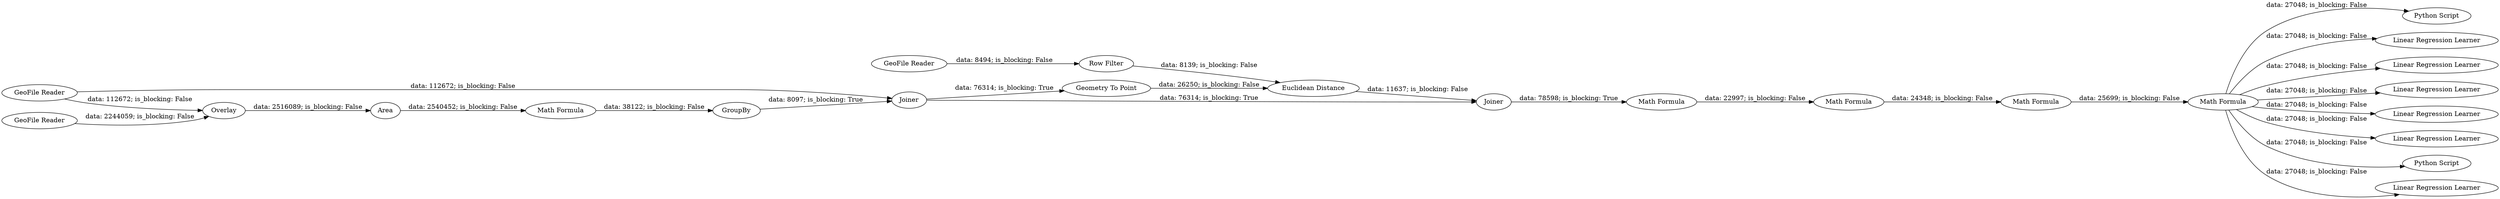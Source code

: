 digraph {
	"-9093234742338563030_7" [label=GroupBy]
	"-9093234742338563030_26" [label="Python Script"]
	"-9093234742338563030_19" [label="Linear Regression Learner"]
	"-9093234742338563030_23" [label="Linear Regression Learner"]
	"-9093234742338563030_13" [label=Joiner]
	"-9093234742338563030_10" [label="GeoFile Reader"]
	"-9093234742338563030_11" [label="Row Filter"]
	"-9093234742338563030_17" [label="Math Formula"]
	"-9093234742338563030_5" [label=Area]
	"-9093234742338563030_24" [label="Linear Regression Learner"]
	"-9093234742338563030_8" [label=Joiner]
	"-9093234742338563030_2" [label="GeoFile Reader"]
	"-9093234742338563030_6" [label="Math Formula"]
	"-9093234742338563030_1" [label="GeoFile Reader"]
	"-9093234742338563030_18" [label="Math Formula"]
	"-9093234742338563030_4" [label=Overlay]
	"-9093234742338563030_22" [label="Linear Regression Learner"]
	"-9093234742338563030_12" [label="Euclidean Distance"]
	"-9093234742338563030_16" [label="Math Formula"]
	"-9093234742338563030_9" [label="Geometry To Point"]
	"-9093234742338563030_21" [label="Linear Regression Learner"]
	"-9093234742338563030_15" [label="Math Formula"]
	"-9093234742338563030_25" [label="Python Script"]
	"-9093234742338563030_20" [label="Linear Regression Learner"]
	"-9093234742338563030_18" -> "-9093234742338563030_25" [label="data: 27048; is_blocking: False"]
	"-9093234742338563030_2" -> "-9093234742338563030_8" [label="data: 112672; is_blocking: False"]
	"-9093234742338563030_8" -> "-9093234742338563030_9" [label="data: 76314; is_blocking: True"]
	"-9093234742338563030_18" -> "-9093234742338563030_19" [label="data: 27048; is_blocking: False"]
	"-9093234742338563030_6" -> "-9093234742338563030_7" [label="data: 38122; is_blocking: False"]
	"-9093234742338563030_18" -> "-9093234742338563030_24" [label="data: 27048; is_blocking: False"]
	"-9093234742338563030_10" -> "-9093234742338563030_11" [label="data: 8494; is_blocking: False"]
	"-9093234742338563030_2" -> "-9093234742338563030_4" [label="data: 112672; is_blocking: False"]
	"-9093234742338563030_8" -> "-9093234742338563030_13" [label="data: 76314; is_blocking: True"]
	"-9093234742338563030_7" -> "-9093234742338563030_8" [label="data: 8097; is_blocking: True"]
	"-9093234742338563030_18" -> "-9093234742338563030_26" [label="data: 27048; is_blocking: False"]
	"-9093234742338563030_18" -> "-9093234742338563030_22" [label="data: 27048; is_blocking: False"]
	"-9093234742338563030_16" -> "-9093234742338563030_17" [label="data: 24348; is_blocking: False"]
	"-9093234742338563030_13" -> "-9093234742338563030_15" [label="data: 78598; is_blocking: True"]
	"-9093234742338563030_5" -> "-9093234742338563030_6" [label="data: 2540452; is_blocking: False"]
	"-9093234742338563030_18" -> "-9093234742338563030_21" [label="data: 27048; is_blocking: False"]
	"-9093234742338563030_1" -> "-9093234742338563030_4" [label="data: 2244059; is_blocking: False"]
	"-9093234742338563030_17" -> "-9093234742338563030_18" [label="data: 25699; is_blocking: False"]
	"-9093234742338563030_9" -> "-9093234742338563030_12" [label="data: 26250; is_blocking: False"]
	"-9093234742338563030_15" -> "-9093234742338563030_16" [label="data: 22997; is_blocking: False"]
	"-9093234742338563030_12" -> "-9093234742338563030_13" [label="data: 11637; is_blocking: False"]
	"-9093234742338563030_18" -> "-9093234742338563030_23" [label="data: 27048; is_blocking: False"]
	"-9093234742338563030_4" -> "-9093234742338563030_5" [label="data: 2516089; is_blocking: False"]
	"-9093234742338563030_11" -> "-9093234742338563030_12" [label="data: 8139; is_blocking: False"]
	"-9093234742338563030_18" -> "-9093234742338563030_20" [label="data: 27048; is_blocking: False"]
	rankdir=LR
}
